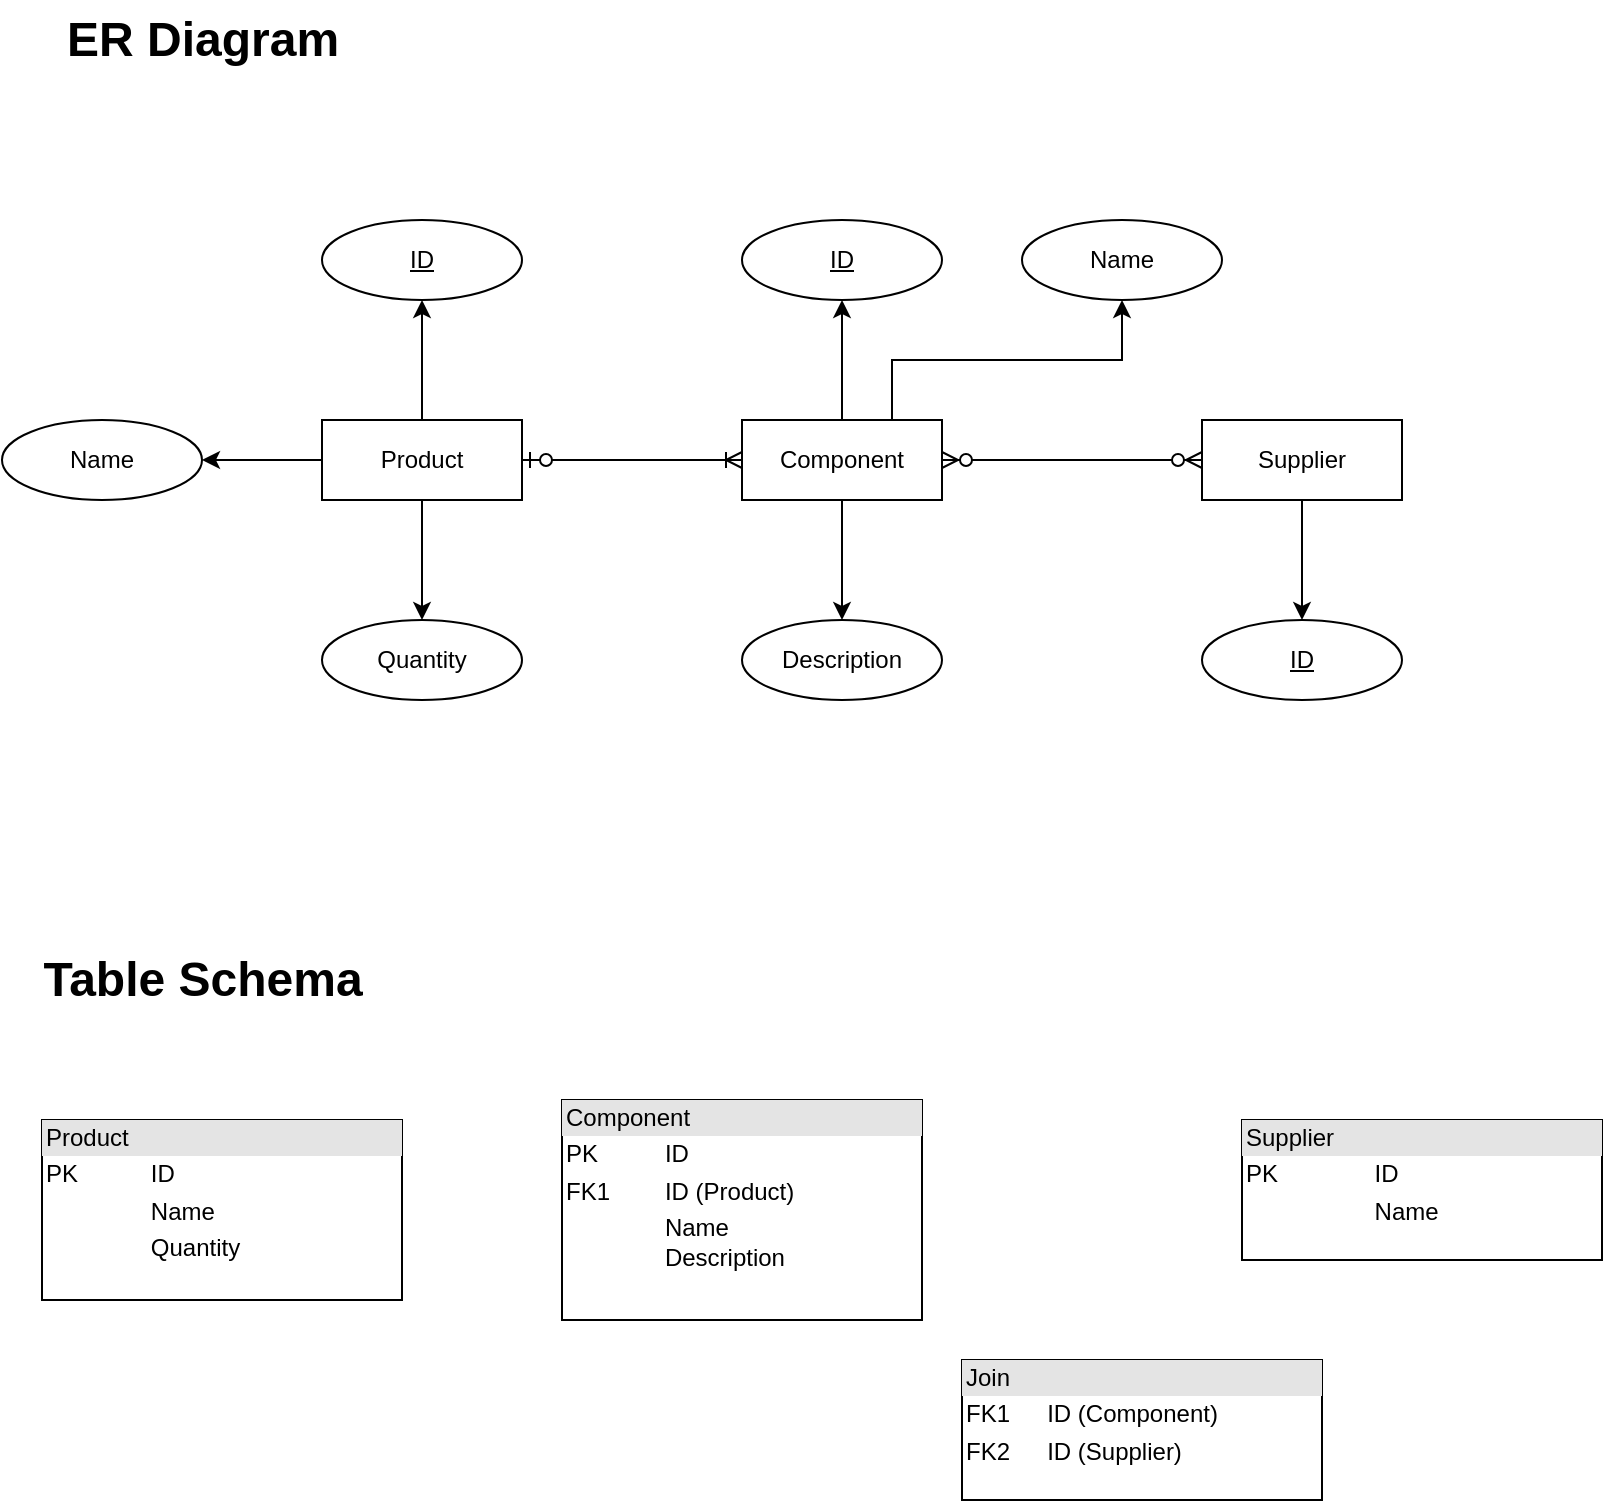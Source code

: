 <mxfile version="22.1.5" type="github">
  <diagram name="Page-1" id="YEE1dYvo02h8DHqpAgX5">
    <mxGraphModel dx="1002" dy="569" grid="1" gridSize="10" guides="1" tooltips="1" connect="1" arrows="1" fold="1" page="1" pageScale="1" pageWidth="850" pageHeight="1100" math="0" shadow="0">
      <root>
        <mxCell id="0" />
        <mxCell id="1" parent="0" />
        <mxCell id="mov2XXkEbCFYCPUV6W04-3" value="" style="edgeStyle=orthogonalEdgeStyle;rounded=0;orthogonalLoop=1;jettySize=auto;html=1;" parent="1" source="mov2XXkEbCFYCPUV6W04-1" target="mov2XXkEbCFYCPUV6W04-2" edge="1">
          <mxGeometry relative="1" as="geometry" />
        </mxCell>
        <mxCell id="mov2XXkEbCFYCPUV6W04-5" value="" style="edgeStyle=orthogonalEdgeStyle;rounded=0;orthogonalLoop=1;jettySize=auto;html=1;" parent="1" source="mov2XXkEbCFYCPUV6W04-1" target="mov2XXkEbCFYCPUV6W04-4" edge="1">
          <mxGeometry relative="1" as="geometry" />
        </mxCell>
        <mxCell id="mov2XXkEbCFYCPUV6W04-7" value="" style="edgeStyle=orthogonalEdgeStyle;rounded=0;orthogonalLoop=1;jettySize=auto;html=1;" parent="1" source="mov2XXkEbCFYCPUV6W04-1" target="mov2XXkEbCFYCPUV6W04-6" edge="1">
          <mxGeometry relative="1" as="geometry" />
        </mxCell>
        <mxCell id="mov2XXkEbCFYCPUV6W04-1" value="Product" style="whiteSpace=wrap;html=1;align=center;" parent="1" vertex="1">
          <mxGeometry x="190" y="260" width="100" height="40" as="geometry" />
        </mxCell>
        <mxCell id="mov2XXkEbCFYCPUV6W04-2" value="ID" style="ellipse;whiteSpace=wrap;html=1;align=center;fontStyle=4;" parent="1" vertex="1">
          <mxGeometry x="190" y="160" width="100" height="40" as="geometry" />
        </mxCell>
        <mxCell id="mov2XXkEbCFYCPUV6W04-4" value="Name" style="ellipse;whiteSpace=wrap;html=1;align=center;" parent="1" vertex="1">
          <mxGeometry x="30" y="260" width="100" height="40" as="geometry" />
        </mxCell>
        <mxCell id="mov2XXkEbCFYCPUV6W04-6" value="Quantity" style="ellipse;whiteSpace=wrap;html=1;align=center;" parent="1" vertex="1">
          <mxGeometry x="190" y="360" width="100" height="40" as="geometry" />
        </mxCell>
        <mxCell id="mov2XXkEbCFYCPUV6W04-10" value="" style="edgeStyle=orthogonalEdgeStyle;rounded=0;orthogonalLoop=1;jettySize=auto;html=1;" parent="1" source="mov2XXkEbCFYCPUV6W04-8" target="mov2XXkEbCFYCPUV6W04-9" edge="1">
          <mxGeometry relative="1" as="geometry" />
        </mxCell>
        <mxCell id="mov2XXkEbCFYCPUV6W04-26" style="edgeStyle=orthogonalEdgeStyle;rounded=0;orthogonalLoop=1;jettySize=auto;html=1;exitX=0.75;exitY=0;exitDx=0;exitDy=0;entryX=0.5;entryY=1;entryDx=0;entryDy=0;" parent="1" source="mov2XXkEbCFYCPUV6W04-8" target="mov2XXkEbCFYCPUV6W04-11" edge="1">
          <mxGeometry relative="1" as="geometry" />
        </mxCell>
        <mxCell id="mov2XXkEbCFYCPUV6W04-27" value="" style="edgeStyle=orthogonalEdgeStyle;rounded=0;orthogonalLoop=1;jettySize=auto;html=1;" parent="1" source="mov2XXkEbCFYCPUV6W04-8" target="mov2XXkEbCFYCPUV6W04-13" edge="1">
          <mxGeometry relative="1" as="geometry" />
        </mxCell>
        <mxCell id="mov2XXkEbCFYCPUV6W04-8" value="Component" style="whiteSpace=wrap;html=1;align=center;" parent="1" vertex="1">
          <mxGeometry x="400" y="260" width="100" height="40" as="geometry" />
        </mxCell>
        <mxCell id="mov2XXkEbCFYCPUV6W04-9" value="ID" style="ellipse;whiteSpace=wrap;html=1;align=center;fontStyle=4;" parent="1" vertex="1">
          <mxGeometry x="400" y="160" width="100" height="40" as="geometry" />
        </mxCell>
        <mxCell id="mov2XXkEbCFYCPUV6W04-11" value="Name" style="ellipse;whiteSpace=wrap;html=1;align=center;" parent="1" vertex="1">
          <mxGeometry x="540" y="160" width="100" height="40" as="geometry" />
        </mxCell>
        <mxCell id="mov2XXkEbCFYCPUV6W04-13" value="Description" style="ellipse;whiteSpace=wrap;html=1;align=center;" parent="1" vertex="1">
          <mxGeometry x="400" y="360" width="100" height="40" as="geometry" />
        </mxCell>
        <mxCell id="mov2XXkEbCFYCPUV6W04-23" value="" style="edgeStyle=entityRelationEdgeStyle;fontSize=12;html=1;endArrow=ERoneToMany;startArrow=ERzeroToOne;rounded=0;entryX=0;entryY=0.5;entryDx=0;entryDy=0;exitX=1;exitY=0.5;exitDx=0;exitDy=0;" parent="1" source="mov2XXkEbCFYCPUV6W04-1" target="mov2XXkEbCFYCPUV6W04-8" edge="1">
          <mxGeometry width="100" height="100" relative="1" as="geometry">
            <mxPoint x="340" y="430" as="sourcePoint" />
            <mxPoint x="440" y="330" as="targetPoint" />
          </mxGeometry>
        </mxCell>
        <mxCell id="2-CwJPMLNjf4FZ2v8EXY-2" value="" style="edgeStyle=orthogonalEdgeStyle;rounded=0;orthogonalLoop=1;jettySize=auto;html=1;" parent="1" source="mov2XXkEbCFYCPUV6W04-24" target="2-CwJPMLNjf4FZ2v8EXY-1" edge="1">
          <mxGeometry relative="1" as="geometry" />
        </mxCell>
        <mxCell id="mov2XXkEbCFYCPUV6W04-24" value="Supplier" style="whiteSpace=wrap;html=1;align=center;" parent="1" vertex="1">
          <mxGeometry x="630" y="260" width="100" height="40" as="geometry" />
        </mxCell>
        <mxCell id="mov2XXkEbCFYCPUV6W04-25" value="" style="edgeStyle=entityRelationEdgeStyle;fontSize=12;html=1;endArrow=ERzeroToMany;endFill=1;startArrow=ERzeroToMany;rounded=0;entryX=0;entryY=0.5;entryDx=0;entryDy=0;exitX=1;exitY=0.5;exitDx=0;exitDy=0;" parent="1" source="mov2XXkEbCFYCPUV6W04-8" target="mov2XXkEbCFYCPUV6W04-24" edge="1">
          <mxGeometry width="100" height="100" relative="1" as="geometry">
            <mxPoint x="450" y="340" as="sourcePoint" />
            <mxPoint x="610" y="450" as="targetPoint" />
            <Array as="points">
              <mxPoint x="480" y="360" />
              <mxPoint x="490" y="360" />
              <mxPoint x="500" y="380" />
            </Array>
          </mxGeometry>
        </mxCell>
        <mxCell id="2-CwJPMLNjf4FZ2v8EXY-1" value="&lt;u&gt;ID&lt;/u&gt;" style="ellipse;whiteSpace=wrap;html=1;align=center;" parent="1" vertex="1">
          <mxGeometry x="630" y="360" width="100" height="40" as="geometry" />
        </mxCell>
        <mxCell id="2-CwJPMLNjf4FZ2v8EXY-3" value="&lt;div data-darkreader-inline-bgcolor=&quot;&quot; data-darkreader-inline-bgimage=&quot;&quot; style=&quot;box-sizing: border-box; width: 100%; background: rgb(228, 228, 228); padding: 2px; --darkreader-inline-bgimage: initial; --darkreader-inline-bgcolor: #272b2c;&quot;&gt;Product&lt;/div&gt;&lt;table style=&quot;width:100%;font-size:1em;&quot; cellpadding=&quot;2&quot; cellspacing=&quot;0&quot;&gt;&lt;tbody&gt;&lt;tr&gt;&lt;td&gt;PK&lt;/td&gt;&lt;td&gt;ID&lt;/td&gt;&lt;/tr&gt;&lt;tr&gt;&lt;td&gt;&lt;br&gt;&lt;/td&gt;&lt;td&gt;Name&lt;/td&gt;&lt;/tr&gt;&lt;tr&gt;&lt;td&gt;&lt;/td&gt;&lt;td&gt;Quantity&lt;/td&gt;&lt;/tr&gt;&lt;/tbody&gt;&lt;/table&gt;" style="verticalAlign=top;align=left;overflow=fill;html=1;whiteSpace=wrap;" parent="1" vertex="1">
          <mxGeometry x="50" y="610" width="180" height="90" as="geometry" />
        </mxCell>
        <mxCell id="2-CwJPMLNjf4FZ2v8EXY-4" value="&lt;div data-darkreader-inline-bgcolor=&quot;&quot; data-darkreader-inline-bgimage=&quot;&quot; style=&quot;box-sizing: border-box; width: 100%; background: rgb(228, 228, 228); padding: 2px; --darkreader-inline-bgimage: initial; --darkreader-inline-bgcolor: #272b2c;&quot;&gt;Component&lt;/div&gt;&lt;table style=&quot;width:100%;font-size:1em;&quot; cellpadding=&quot;2&quot; cellspacing=&quot;0&quot;&gt;&lt;tbody&gt;&lt;tr&gt;&lt;td&gt;PK&lt;/td&gt;&lt;td&gt;ID&lt;/td&gt;&lt;/tr&gt;&lt;tr&gt;&lt;td&gt;FK1&lt;/td&gt;&lt;td&gt;ID (Product)&lt;/td&gt;&lt;/tr&gt;&lt;tr&gt;&lt;td&gt;&lt;br&gt;&lt;br&gt;&lt;/td&gt;&lt;td&gt;Name&lt;br&gt;Description&lt;/td&gt;&lt;/tr&gt;&lt;/tbody&gt;&lt;/table&gt;" style="verticalAlign=top;align=left;overflow=fill;html=1;whiteSpace=wrap;" parent="1" vertex="1">
          <mxGeometry x="310" y="600" width="180" height="110" as="geometry" />
        </mxCell>
        <mxCell id="2-CwJPMLNjf4FZ2v8EXY-5" value="&lt;div data-darkreader-inline-bgcolor=&quot;&quot; data-darkreader-inline-bgimage=&quot;&quot; style=&quot;box-sizing: border-box; width: 100%; background: rgb(228, 228, 228); padding: 2px; --darkreader-inline-bgimage: initial; --darkreader-inline-bgcolor: #272b2c;&quot;&gt;Supplier&lt;/div&gt;&lt;table style=&quot;width:100%;font-size:1em;&quot; cellpadding=&quot;2&quot; cellspacing=&quot;0&quot;&gt;&lt;tbody&gt;&lt;tr&gt;&lt;td&gt;PK&lt;/td&gt;&lt;td&gt;ID&lt;/td&gt;&lt;/tr&gt;&lt;tr&gt;&lt;td&gt;&lt;br&gt;&lt;/td&gt;&lt;td&gt;Name&lt;/td&gt;&lt;/tr&gt;&lt;tr&gt;&lt;td&gt;&lt;/td&gt;&lt;td&gt;&lt;br&gt;&lt;/td&gt;&lt;/tr&gt;&lt;/tbody&gt;&lt;/table&gt;" style="verticalAlign=top;align=left;overflow=fill;html=1;whiteSpace=wrap;" parent="1" vertex="1">
          <mxGeometry x="650" y="610" width="180" height="70" as="geometry" />
        </mxCell>
        <mxCell id="2-CwJPMLNjf4FZ2v8EXY-6" value="&lt;div data-darkreader-inline-bgcolor=&quot;&quot; data-darkreader-inline-bgimage=&quot;&quot; style=&quot;box-sizing: border-box; width: 100%; background: rgb(228, 228, 228); padding: 2px; --darkreader-inline-bgimage: initial; --darkreader-inline-bgcolor: #272b2c;&quot;&gt;Join&lt;/div&gt;&lt;table style=&quot;width:100%;font-size:1em;&quot; cellpadding=&quot;2&quot; cellspacing=&quot;0&quot;&gt;&lt;tbody&gt;&lt;tr&gt;&lt;td&gt;FK1&lt;/td&gt;&lt;td&gt;ID (Component)&lt;/td&gt;&lt;/tr&gt;&lt;tr&gt;&lt;td&gt;FK2&lt;/td&gt;&lt;td&gt;ID (Supplier)&lt;/td&gt;&lt;/tr&gt;&lt;tr&gt;&lt;td&gt;&lt;/td&gt;&lt;td&gt;&lt;br&gt;&lt;/td&gt;&lt;/tr&gt;&lt;/tbody&gt;&lt;/table&gt;" style="verticalAlign=top;align=left;overflow=fill;html=1;whiteSpace=wrap;" parent="1" vertex="1">
          <mxGeometry x="510" y="730" width="180" height="70" as="geometry" />
        </mxCell>
        <mxCell id="iz465ukOCnGHsp3gNt2--1" value="Table Schema" style="text;strokeColor=none;fillColor=none;html=1;fontSize=24;fontStyle=1;verticalAlign=middle;align=center;" vertex="1" parent="1">
          <mxGeometry x="80" y="520" width="100" height="40" as="geometry" />
        </mxCell>
        <mxCell id="iz465ukOCnGHsp3gNt2--2" value="ER Diagram" style="text;strokeColor=none;fillColor=none;html=1;fontSize=24;fontStyle=1;verticalAlign=middle;align=center;" vertex="1" parent="1">
          <mxGeometry x="80" y="50" width="100" height="40" as="geometry" />
        </mxCell>
      </root>
    </mxGraphModel>
  </diagram>
</mxfile>
